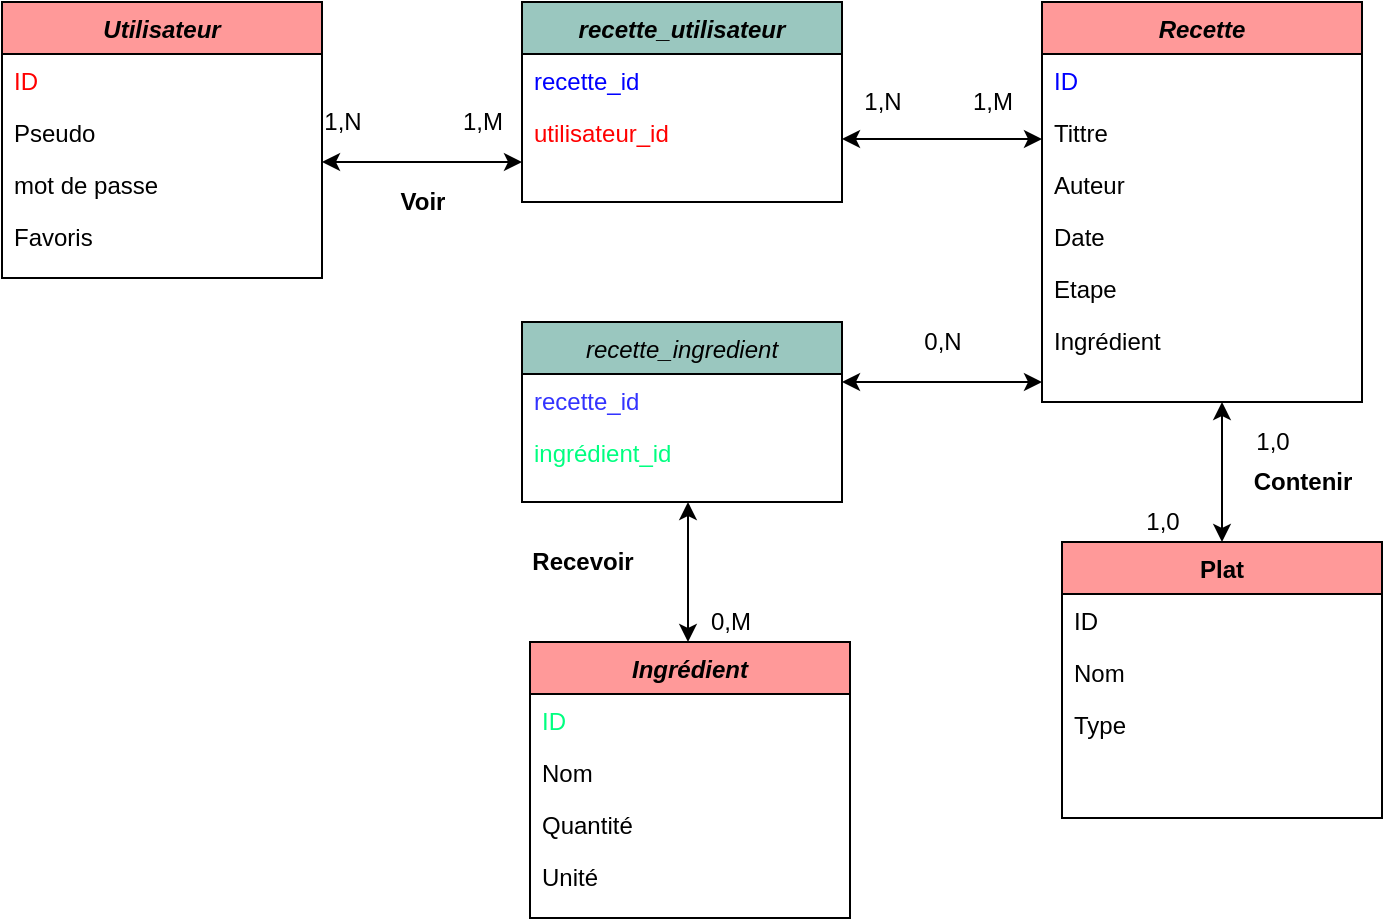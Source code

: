 <mxfile version="17.4.0" type="device"><diagram id="C5RBs43oDa-KdzZeNtuy" name="Page-1"><mxGraphModel dx="868" dy="450" grid="1" gridSize="10" guides="1" tooltips="1" connect="1" arrows="1" fold="1" page="1" pageScale="1" pageWidth="827" pageHeight="1169" math="0" shadow="0"><root><mxCell id="WIyWlLk6GJQsqaUBKTNV-0"/><mxCell id="WIyWlLk6GJQsqaUBKTNV-1" parent="WIyWlLk6GJQsqaUBKTNV-0"/><mxCell id="zkfFHV4jXpPFQw0GAbJ--0" value="Utilisateur" style="swimlane;fontStyle=3;align=center;verticalAlign=top;childLayout=stackLayout;horizontal=1;startSize=26;horizontalStack=0;resizeParent=1;resizeLast=0;collapsible=1;marginBottom=0;rounded=0;shadow=0;strokeWidth=1;fontColor=#000000;fillColor=#FF9999;" parent="WIyWlLk6GJQsqaUBKTNV-1" vertex="1"><mxGeometry x="70" y="80" width="160" height="138" as="geometry"><mxRectangle x="230" y="140" width="160" height="26" as="alternateBounds"/></mxGeometry></mxCell><mxCell id="zkfFHV4jXpPFQw0GAbJ--1" value="ID" style="text;align=left;verticalAlign=top;spacingLeft=4;spacingRight=4;overflow=hidden;rotatable=0;points=[[0,0.5],[1,0.5]];portConstraint=eastwest;fontColor=#FF0000;" parent="zkfFHV4jXpPFQw0GAbJ--0" vertex="1"><mxGeometry y="26" width="160" height="26" as="geometry"/></mxCell><mxCell id="zkfFHV4jXpPFQw0GAbJ--2" value="Pseudo" style="text;align=left;verticalAlign=top;spacingLeft=4;spacingRight=4;overflow=hidden;rotatable=0;points=[[0,0.5],[1,0.5]];portConstraint=eastwest;rounded=0;shadow=0;html=0;" parent="zkfFHV4jXpPFQw0GAbJ--0" vertex="1"><mxGeometry y="52" width="160" height="26" as="geometry"/></mxCell><mxCell id="zkfFHV4jXpPFQw0GAbJ--3" value="mot de passe" style="text;align=left;verticalAlign=top;spacingLeft=4;spacingRight=4;overflow=hidden;rotatable=0;points=[[0,0.5],[1,0.5]];portConstraint=eastwest;rounded=0;shadow=0;html=0;" parent="zkfFHV4jXpPFQw0GAbJ--0" vertex="1"><mxGeometry y="78" width="160" height="26" as="geometry"/></mxCell><mxCell id="U91BzbRrxa1kF0Uk-xtR-49" value="Favoris" style="text;align=left;verticalAlign=top;spacingLeft=4;spacingRight=4;overflow=hidden;rotatable=0;points=[[0,0.5],[1,0.5]];portConstraint=eastwest;rounded=0;shadow=0;html=0;" vertex="1" parent="zkfFHV4jXpPFQw0GAbJ--0"><mxGeometry y="104" width="160" height="26" as="geometry"/></mxCell><mxCell id="U91BzbRrxa1kF0Uk-xtR-0" value="Recette" style="swimlane;fontStyle=3;align=center;verticalAlign=top;childLayout=stackLayout;horizontal=1;startSize=26;horizontalStack=0;resizeParent=1;resizeLast=0;collapsible=1;marginBottom=0;rounded=0;shadow=0;strokeWidth=1;fillColor=#FF9999;" vertex="1" parent="WIyWlLk6GJQsqaUBKTNV-1"><mxGeometry x="590" y="80" width="160" height="200" as="geometry"><mxRectangle x="230" y="140" width="160" height="26" as="alternateBounds"/></mxGeometry></mxCell><mxCell id="U91BzbRrxa1kF0Uk-xtR-1" value="ID" style="text;align=left;verticalAlign=top;spacingLeft=4;spacingRight=4;overflow=hidden;rotatable=0;points=[[0,0.5],[1,0.5]];portConstraint=eastwest;fontColor=#0000FF;" vertex="1" parent="U91BzbRrxa1kF0Uk-xtR-0"><mxGeometry y="26" width="160" height="26" as="geometry"/></mxCell><mxCell id="U91BzbRrxa1kF0Uk-xtR-2" value="Tittre" style="text;align=left;verticalAlign=top;spacingLeft=4;spacingRight=4;overflow=hidden;rotatable=0;points=[[0,0.5],[1,0.5]];portConstraint=eastwest;rounded=0;shadow=0;html=0;" vertex="1" parent="U91BzbRrxa1kF0Uk-xtR-0"><mxGeometry y="52" width="160" height="26" as="geometry"/></mxCell><mxCell id="U91BzbRrxa1kF0Uk-xtR-3" value="Auteur" style="text;align=left;verticalAlign=top;spacingLeft=4;spacingRight=4;overflow=hidden;rotatable=0;points=[[0,0.5],[1,0.5]];portConstraint=eastwest;rounded=0;shadow=0;html=0;" vertex="1" parent="U91BzbRrxa1kF0Uk-xtR-0"><mxGeometry y="78" width="160" height="26" as="geometry"/></mxCell><mxCell id="U91BzbRrxa1kF0Uk-xtR-5" value="Date" style="text;align=left;verticalAlign=top;spacingLeft=4;spacingRight=4;overflow=hidden;rotatable=0;points=[[0,0.5],[1,0.5]];portConstraint=eastwest;rounded=0;shadow=0;html=0;" vertex="1" parent="U91BzbRrxa1kF0Uk-xtR-0"><mxGeometry y="104" width="160" height="26" as="geometry"/></mxCell><mxCell id="U91BzbRrxa1kF0Uk-xtR-6" value="Etape" style="text;align=left;verticalAlign=top;spacingLeft=4;spacingRight=4;overflow=hidden;rotatable=0;points=[[0,0.5],[1,0.5]];portConstraint=eastwest;rounded=0;shadow=0;html=0;" vertex="1" parent="U91BzbRrxa1kF0Uk-xtR-0"><mxGeometry y="130" width="160" height="26" as="geometry"/></mxCell><mxCell id="U91BzbRrxa1kF0Uk-xtR-7" value="Ingrédient" style="text;align=left;verticalAlign=top;spacingLeft=4;spacingRight=4;overflow=hidden;rotatable=0;points=[[0,0.5],[1,0.5]];portConstraint=eastwest;rounded=0;shadow=0;html=0;" vertex="1" parent="U91BzbRrxa1kF0Uk-xtR-0"><mxGeometry y="156" width="160" height="26" as="geometry"/></mxCell><mxCell id="U91BzbRrxa1kF0Uk-xtR-8" value="Plat" style="swimlane;fontStyle=1;align=center;verticalAlign=top;childLayout=stackLayout;horizontal=1;startSize=26;horizontalStack=0;resizeParent=1;resizeLast=0;collapsible=1;marginBottom=0;rounded=0;shadow=0;strokeWidth=1;fillColor=#FF9999;" vertex="1" parent="WIyWlLk6GJQsqaUBKTNV-1"><mxGeometry x="600" y="350" width="160" height="138" as="geometry"><mxRectangle x="230" y="140" width="160" height="26" as="alternateBounds"/></mxGeometry></mxCell><mxCell id="U91BzbRrxa1kF0Uk-xtR-9" value="ID" style="text;align=left;verticalAlign=top;spacingLeft=4;spacingRight=4;overflow=hidden;rotatable=0;points=[[0,0.5],[1,0.5]];portConstraint=eastwest;" vertex="1" parent="U91BzbRrxa1kF0Uk-xtR-8"><mxGeometry y="26" width="160" height="26" as="geometry"/></mxCell><mxCell id="U91BzbRrxa1kF0Uk-xtR-10" value="Nom" style="text;align=left;verticalAlign=top;spacingLeft=4;spacingRight=4;overflow=hidden;rotatable=0;points=[[0,0.5],[1,0.5]];portConstraint=eastwest;rounded=0;shadow=0;html=0;" vertex="1" parent="U91BzbRrxa1kF0Uk-xtR-8"><mxGeometry y="52" width="160" height="26" as="geometry"/></mxCell><mxCell id="U91BzbRrxa1kF0Uk-xtR-11" value="Type" style="text;align=left;verticalAlign=top;spacingLeft=4;spacingRight=4;overflow=hidden;rotatable=0;points=[[0,0.5],[1,0.5]];portConstraint=eastwest;rounded=0;shadow=0;html=0;" vertex="1" parent="U91BzbRrxa1kF0Uk-xtR-8"><mxGeometry y="78" width="160" height="26" as="geometry"/></mxCell><mxCell id="U91BzbRrxa1kF0Uk-xtR-13" value="" style="endArrow=classic;startArrow=classic;html=1;rounded=0;" edge="1" parent="WIyWlLk6GJQsqaUBKTNV-1"><mxGeometry width="50" height="50" relative="1" as="geometry"><mxPoint x="230" y="160" as="sourcePoint"/><mxPoint x="330" y="160" as="targetPoint"/><Array as="points"><mxPoint x="300" y="160"/></Array></mxGeometry></mxCell><mxCell id="U91BzbRrxa1kF0Uk-xtR-14" value="" style="endArrow=classic;startArrow=classic;html=1;rounded=0;" edge="1" parent="WIyWlLk6GJQsqaUBKTNV-1"><mxGeometry width="50" height="50" relative="1" as="geometry"><mxPoint x="680" y="280" as="sourcePoint"/><mxPoint x="680" y="350" as="targetPoint"/><Array as="points"/></mxGeometry></mxCell><mxCell id="U91BzbRrxa1kF0Uk-xtR-15" value="1,N" style="text;html=1;align=center;verticalAlign=middle;resizable=0;points=[];autosize=1;strokeColor=none;fillColor=none;" vertex="1" parent="WIyWlLk6GJQsqaUBKTNV-1"><mxGeometry x="225" y="130" width="30" height="20" as="geometry"/></mxCell><mxCell id="U91BzbRrxa1kF0Uk-xtR-16" value="1,M" style="text;html=1;align=center;verticalAlign=middle;resizable=0;points=[];autosize=1;strokeColor=none;fillColor=none;" vertex="1" parent="WIyWlLk6GJQsqaUBKTNV-1"><mxGeometry x="290" y="130" width="40" height="20" as="geometry"/></mxCell><mxCell id="U91BzbRrxa1kF0Uk-xtR-17" value="1,0" style="text;html=1;align=center;verticalAlign=middle;resizable=0;points=[];autosize=1;strokeColor=none;fillColor=none;" vertex="1" parent="WIyWlLk6GJQsqaUBKTNV-1"><mxGeometry x="690" y="290" width="30" height="20" as="geometry"/></mxCell><mxCell id="U91BzbRrxa1kF0Uk-xtR-18" value="1,0" style="text;html=1;align=center;verticalAlign=middle;resizable=0;points=[];autosize=1;strokeColor=none;fillColor=none;" vertex="1" parent="WIyWlLk6GJQsqaUBKTNV-1"><mxGeometry x="635" y="330" width="30" height="20" as="geometry"/></mxCell><mxCell id="U91BzbRrxa1kF0Uk-xtR-23" value="recette_utilisateur" style="swimlane;fontStyle=3;align=center;verticalAlign=top;childLayout=stackLayout;horizontal=1;startSize=26;horizontalStack=0;resizeParent=1;resizeLast=0;collapsible=1;marginBottom=0;rounded=0;shadow=0;strokeWidth=1;fillColor=#9AC7BF;" vertex="1" parent="WIyWlLk6GJQsqaUBKTNV-1"><mxGeometry x="330" y="80" width="160" height="100" as="geometry"><mxRectangle x="230" y="140" width="160" height="26" as="alternateBounds"/></mxGeometry></mxCell><mxCell id="U91BzbRrxa1kF0Uk-xtR-24" value="recette_id" style="text;align=left;verticalAlign=top;spacingLeft=4;spacingRight=4;overflow=hidden;rotatable=0;points=[[0,0.5],[1,0.5]];portConstraint=eastwest;fontColor=#0000FF;" vertex="1" parent="U91BzbRrxa1kF0Uk-xtR-23"><mxGeometry y="26" width="160" height="26" as="geometry"/></mxCell><mxCell id="U91BzbRrxa1kF0Uk-xtR-25" value="utilisateur_id" style="text;align=left;verticalAlign=top;spacingLeft=4;spacingRight=4;overflow=hidden;rotatable=0;points=[[0,0.5],[1,0.5]];portConstraint=eastwest;rounded=0;shadow=0;html=0;fontColor=#FF0000;" vertex="1" parent="U91BzbRrxa1kF0Uk-xtR-23"><mxGeometry y="52" width="160" height="26" as="geometry"/></mxCell><mxCell id="U91BzbRrxa1kF0Uk-xtR-28" value="Ingrédient" style="swimlane;fontStyle=3;align=center;verticalAlign=top;childLayout=stackLayout;horizontal=1;startSize=26;horizontalStack=0;resizeParent=1;resizeLast=0;collapsible=1;marginBottom=0;rounded=0;shadow=0;strokeWidth=1;fillColor=#FF9999;" vertex="1" parent="WIyWlLk6GJQsqaUBKTNV-1"><mxGeometry x="334" y="400" width="160" height="138" as="geometry"><mxRectangle x="230" y="140" width="160" height="26" as="alternateBounds"/></mxGeometry></mxCell><mxCell id="U91BzbRrxa1kF0Uk-xtR-29" value="ID" style="text;align=left;verticalAlign=top;spacingLeft=4;spacingRight=4;overflow=hidden;rotatable=0;points=[[0,0.5],[1,0.5]];portConstraint=eastwest;fontColor=#00FF80;" vertex="1" parent="U91BzbRrxa1kF0Uk-xtR-28"><mxGeometry y="26" width="160" height="26" as="geometry"/></mxCell><mxCell id="U91BzbRrxa1kF0Uk-xtR-30" value="Nom" style="text;align=left;verticalAlign=top;spacingLeft=4;spacingRight=4;overflow=hidden;rotatable=0;points=[[0,0.5],[1,0.5]];portConstraint=eastwest;rounded=0;shadow=0;html=0;" vertex="1" parent="U91BzbRrxa1kF0Uk-xtR-28"><mxGeometry y="52" width="160" height="26" as="geometry"/></mxCell><mxCell id="U91BzbRrxa1kF0Uk-xtR-31" value="Quantité" style="text;align=left;verticalAlign=top;spacingLeft=4;spacingRight=4;overflow=hidden;rotatable=0;points=[[0,0.5],[1,0.5]];portConstraint=eastwest;rounded=0;shadow=0;html=0;" vertex="1" parent="U91BzbRrxa1kF0Uk-xtR-28"><mxGeometry y="78" width="160" height="26" as="geometry"/></mxCell><mxCell id="U91BzbRrxa1kF0Uk-xtR-36" value="Unité" style="text;align=left;verticalAlign=top;spacingLeft=4;spacingRight=4;overflow=hidden;rotatable=0;points=[[0,0.5],[1,0.5]];portConstraint=eastwest;rounded=0;shadow=0;html=0;" vertex="1" parent="U91BzbRrxa1kF0Uk-xtR-28"><mxGeometry y="104" width="160" height="26" as="geometry"/></mxCell><mxCell id="U91BzbRrxa1kF0Uk-xtR-32" value="recette_ingredient" style="swimlane;fontStyle=2;align=center;verticalAlign=top;childLayout=stackLayout;horizontal=1;startSize=26;horizontalStack=0;resizeParent=1;resizeLast=0;collapsible=1;marginBottom=0;rounded=0;shadow=0;strokeWidth=1;fillColor=#9AC7BF;" vertex="1" parent="WIyWlLk6GJQsqaUBKTNV-1"><mxGeometry x="330" y="240" width="160" height="90" as="geometry"><mxRectangle x="230" y="140" width="160" height="26" as="alternateBounds"/></mxGeometry></mxCell><mxCell id="U91BzbRrxa1kF0Uk-xtR-33" value="recette_id" style="text;align=left;verticalAlign=top;spacingLeft=4;spacingRight=4;overflow=hidden;rotatable=0;points=[[0,0.5],[1,0.5]];portConstraint=eastwest;fontColor=#3333FF;" vertex="1" parent="U91BzbRrxa1kF0Uk-xtR-32"><mxGeometry y="26" width="160" height="26" as="geometry"/></mxCell><mxCell id="U91BzbRrxa1kF0Uk-xtR-34" value="ingrédient_id" style="text;align=left;verticalAlign=top;spacingLeft=4;spacingRight=4;overflow=hidden;rotatable=0;points=[[0,0.5],[1,0.5]];portConstraint=eastwest;rounded=0;shadow=0;html=0;fontColor=#00FF80;" vertex="1" parent="U91BzbRrxa1kF0Uk-xtR-32"><mxGeometry y="52" width="160" height="26" as="geometry"/></mxCell><mxCell id="U91BzbRrxa1kF0Uk-xtR-38" value="" style="endArrow=classic;startArrow=classic;html=1;rounded=0;" edge="1" parent="WIyWlLk6GJQsqaUBKTNV-1"><mxGeometry width="50" height="50" relative="1" as="geometry"><mxPoint x="413" y="330" as="sourcePoint"/><mxPoint x="413" y="400" as="targetPoint"/><Array as="points"/></mxGeometry></mxCell><mxCell id="U91BzbRrxa1kF0Uk-xtR-39" value="" style="endArrow=classic;startArrow=classic;html=1;rounded=0;" edge="1" parent="WIyWlLk6GJQsqaUBKTNV-1"><mxGeometry width="50" height="50" relative="1" as="geometry"><mxPoint x="490" y="148.5" as="sourcePoint"/><mxPoint x="590" y="148.5" as="targetPoint"/><Array as="points"><mxPoint x="530" y="148.5"/><mxPoint x="560" y="148.5"/></Array></mxGeometry></mxCell><mxCell id="U91BzbRrxa1kF0Uk-xtR-40" value="" style="endArrow=classic;startArrow=classic;html=1;rounded=0;" edge="1" parent="WIyWlLk6GJQsqaUBKTNV-1"><mxGeometry width="50" height="50" relative="1" as="geometry"><mxPoint x="490" y="270" as="sourcePoint"/><mxPoint x="590" y="270" as="targetPoint"/><Array as="points"><mxPoint x="560" y="270"/></Array></mxGeometry></mxCell><mxCell id="U91BzbRrxa1kF0Uk-xtR-41" value="1,N" style="text;html=1;align=center;verticalAlign=middle;resizable=0;points=[];autosize=1;strokeColor=none;fillColor=none;" vertex="1" parent="WIyWlLk6GJQsqaUBKTNV-1"><mxGeometry x="495" y="120" width="30" height="20" as="geometry"/></mxCell><mxCell id="U91BzbRrxa1kF0Uk-xtR-42" value="1,M" style="text;html=1;align=center;verticalAlign=middle;resizable=0;points=[];autosize=1;strokeColor=none;fillColor=none;" vertex="1" parent="WIyWlLk6GJQsqaUBKTNV-1"><mxGeometry x="545" y="120" width="40" height="20" as="geometry"/></mxCell><mxCell id="U91BzbRrxa1kF0Uk-xtR-43" value="0,N" style="text;html=1;align=center;verticalAlign=middle;resizable=0;points=[];autosize=1;strokeColor=none;fillColor=none;" vertex="1" parent="WIyWlLk6GJQsqaUBKTNV-1"><mxGeometry x="525" y="240" width="30" height="20" as="geometry"/></mxCell><mxCell id="U91BzbRrxa1kF0Uk-xtR-45" value="0,M" style="text;html=1;align=center;verticalAlign=middle;resizable=0;points=[];autosize=1;strokeColor=none;fillColor=none;" vertex="1" parent="WIyWlLk6GJQsqaUBKTNV-1"><mxGeometry x="414" y="380" width="40" height="20" as="geometry"/></mxCell><mxCell id="U91BzbRrxa1kF0Uk-xtR-46" value="&lt;b&gt;Voir&lt;/b&gt;" style="text;html=1;align=center;verticalAlign=middle;resizable=0;points=[];autosize=1;strokeColor=none;fillColor=none;" vertex="1" parent="WIyWlLk6GJQsqaUBKTNV-1"><mxGeometry x="260" y="170" width="40" height="20" as="geometry"/></mxCell><mxCell id="U91BzbRrxa1kF0Uk-xtR-47" value="&lt;b&gt;Contenir&lt;/b&gt;" style="text;html=1;align=center;verticalAlign=middle;resizable=0;points=[];autosize=1;strokeColor=none;fillColor=none;" vertex="1" parent="WIyWlLk6GJQsqaUBKTNV-1"><mxGeometry x="690" y="310" width="60" height="20" as="geometry"/></mxCell><mxCell id="U91BzbRrxa1kF0Uk-xtR-48" value="&lt;b&gt;Recevoir&lt;/b&gt;" style="text;html=1;align=center;verticalAlign=middle;resizable=0;points=[];autosize=1;strokeColor=none;fillColor=none;" vertex="1" parent="WIyWlLk6GJQsqaUBKTNV-1"><mxGeometry x="325" y="350" width="70" height="20" as="geometry"/></mxCell></root></mxGraphModel></diagram></mxfile>